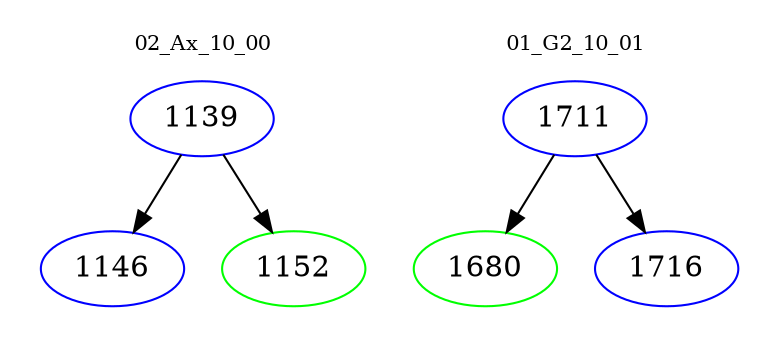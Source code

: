 digraph{
subgraph cluster_0 {
color = white
label = "02_Ax_10_00";
fontsize=10;
T0_1139 [label="1139", color="blue"]
T0_1139 -> T0_1146 [color="black"]
T0_1146 [label="1146", color="blue"]
T0_1139 -> T0_1152 [color="black"]
T0_1152 [label="1152", color="green"]
}
subgraph cluster_1 {
color = white
label = "01_G2_10_01";
fontsize=10;
T1_1711 [label="1711", color="blue"]
T1_1711 -> T1_1680 [color="black"]
T1_1680 [label="1680", color="green"]
T1_1711 -> T1_1716 [color="black"]
T1_1716 [label="1716", color="blue"]
}
}
